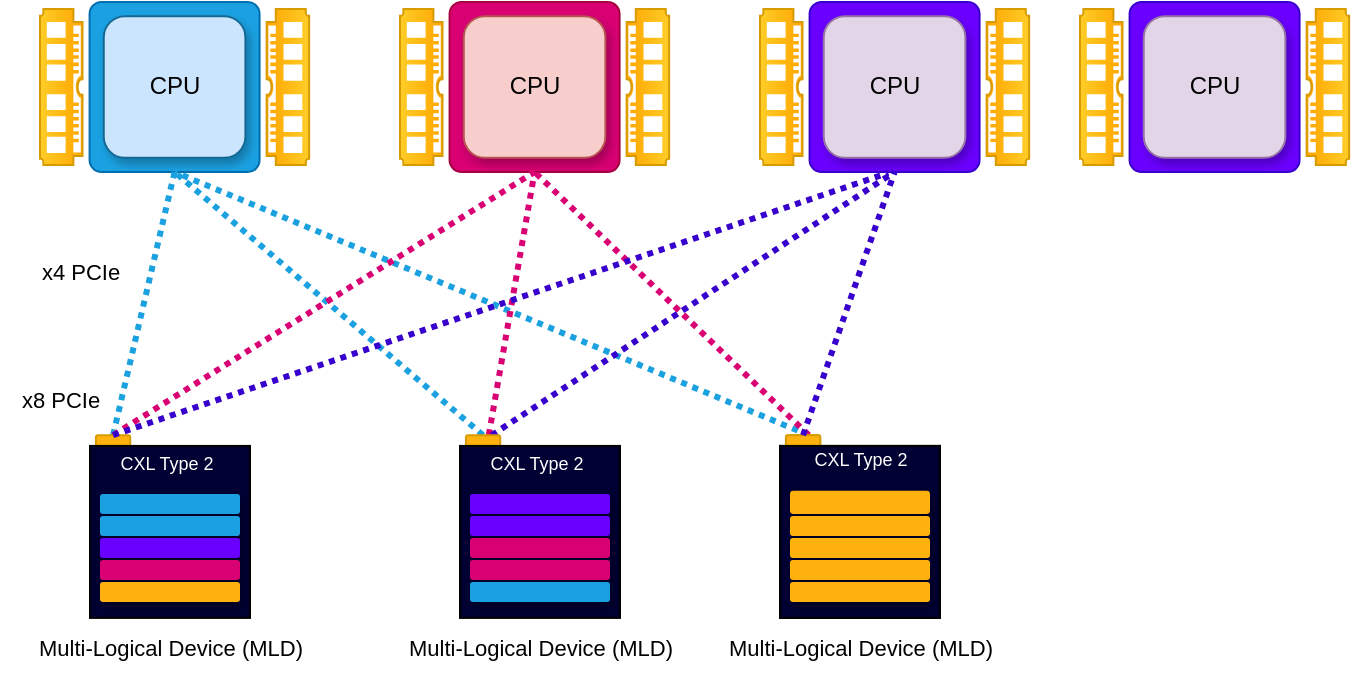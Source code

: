 <mxfile version="24.2.2" type="github">
  <diagram name="Page-1" id="A8W0ZlJkRZm1EOQpJBz_">
    <mxGraphModel dx="765" dy="502" grid="1" gridSize="10" guides="1" tooltips="1" connect="1" arrows="1" fold="1" page="1" pageScale="1" pageWidth="850" pageHeight="1100" math="0" shadow="0">
      <root>
        <mxCell id="0" />
        <mxCell id="1" parent="0" />
        <mxCell id="uq200lhuQBNym-ZLv9r4-198" value="x4 PCIe" style="text;html=1;align=center;verticalAlign=middle;resizable=0;points=[];autosize=1;strokeColor=none;fillColor=none;fontFamily=Helvetica;fontSize=11;fontColor=default;labelBackgroundColor=default;" parent="1" vertex="1">
          <mxGeometry x="190.0" y="220" width="60" height="30" as="geometry" />
        </mxCell>
        <mxCell id="siB9gwOaP5ev9PkQdLU9-102" value="" style="group" parent="1" vertex="1" connectable="0">
          <mxGeometry x="200" y="100" width="134.58" height="85" as="geometry" />
        </mxCell>
        <mxCell id="uq200lhuQBNym-ZLv9r4-11" value="" style="group;fillColor=default;gradientColor=none;strokeColor=none;" parent="siB9gwOaP5ev9PkQdLU9-102" connectable="0" vertex="1">
          <mxGeometry x="24.791" width="84.998" height="85" as="geometry" />
        </mxCell>
        <mxCell id="uq200lhuQBNym-ZLv9r4-2" value="" style="rounded=1;whiteSpace=wrap;html=1;arcSize=7;fillColor=#1ba1e2;strokeColor=#006EAF;fontColor=#ffffff;" parent="uq200lhuQBNym-ZLv9r4-11" vertex="1">
          <mxGeometry width="84.998" height="85" as="geometry" />
        </mxCell>
        <mxCell id="uq200lhuQBNym-ZLv9r4-3" value="CPU" style="rounded=1;whiteSpace=wrap;html=1;fillColor=#cce5ff;strokeColor=#146994;shadow=1;" parent="uq200lhuQBNym-ZLv9r4-11" vertex="1">
          <mxGeometry x="7.083" y="7.083" width="70.832" height="70.833" as="geometry" />
        </mxCell>
        <mxCell id="uq200lhuQBNym-ZLv9r4-13" value="" style="pointerEvents=1;shadow=0;dashed=0;html=1;strokeColor=#d79b00;fillColor=#ffcd28;labelPosition=center;verticalLabelPosition=bottom;verticalAlign=top;align=center;outlineConnect=0;shape=mxgraph.veeam.ram;fillStyle=auto;direction=north;gradientColor=#ffa500;" parent="siB9gwOaP5ev9PkQdLU9-102" vertex="1">
          <mxGeometry y="3.542" width="21.249" height="77.917" as="geometry" />
        </mxCell>
        <mxCell id="uq200lhuQBNym-ZLv9r4-48" value="" style="pointerEvents=1;shadow=0;dashed=0;html=1;strokeColor=#d79b00;fillColor=#ffcd28;labelPosition=center;verticalLabelPosition=bottom;verticalAlign=top;align=center;outlineConnect=0;shape=mxgraph.veeam.ram;fillStyle=auto;direction=south;gradientColor=#ffa500;flipV=1;" parent="siB9gwOaP5ev9PkQdLU9-102" vertex="1">
          <mxGeometry x="113.331" y="3.542" width="21.249" height="77.917" as="geometry" />
        </mxCell>
        <mxCell id="siB9gwOaP5ev9PkQdLU9-106" value="" style="group" parent="1" vertex="1" connectable="0">
          <mxGeometry x="380" y="100" width="134.58" height="85" as="geometry" />
        </mxCell>
        <mxCell id="siB9gwOaP5ev9PkQdLU9-107" value="" style="group;fillColor=default;gradientColor=none;strokeColor=none;" parent="siB9gwOaP5ev9PkQdLU9-106" connectable="0" vertex="1">
          <mxGeometry x="24.791" width="84.998" height="85" as="geometry" />
        </mxCell>
        <mxCell id="siB9gwOaP5ev9PkQdLU9-108" value="" style="rounded=1;whiteSpace=wrap;html=1;arcSize=7;fillColor=#d80073;strokeColor=#A50040;fontColor=#ffffff;" parent="siB9gwOaP5ev9PkQdLU9-107" vertex="1">
          <mxGeometry width="84.998" height="85" as="geometry" />
        </mxCell>
        <mxCell id="siB9gwOaP5ev9PkQdLU9-109" value="CPU" style="rounded=1;whiteSpace=wrap;html=1;fillColor=#f8cecc;strokeColor=#b85450;shadow=1;" parent="siB9gwOaP5ev9PkQdLU9-107" vertex="1">
          <mxGeometry x="7.083" y="7.083" width="70.832" height="70.833" as="geometry" />
        </mxCell>
        <mxCell id="siB9gwOaP5ev9PkQdLU9-110" value="" style="pointerEvents=1;shadow=0;dashed=0;html=1;strokeColor=#d79b00;fillColor=#ffcd28;labelPosition=center;verticalLabelPosition=bottom;verticalAlign=top;align=center;outlineConnect=0;shape=mxgraph.veeam.ram;fillStyle=auto;direction=north;gradientColor=#ffa500;" parent="siB9gwOaP5ev9PkQdLU9-106" vertex="1">
          <mxGeometry y="3.542" width="21.249" height="77.917" as="geometry" />
        </mxCell>
        <mxCell id="siB9gwOaP5ev9PkQdLU9-111" value="" style="pointerEvents=1;shadow=0;dashed=0;html=1;strokeColor=#d79b00;fillColor=#ffcd28;labelPosition=center;verticalLabelPosition=bottom;verticalAlign=top;align=center;outlineConnect=0;shape=mxgraph.veeam.ram;fillStyle=auto;direction=south;gradientColor=#ffa500;flipV=1;" parent="siB9gwOaP5ev9PkQdLU9-106" vertex="1">
          <mxGeometry x="113.331" y="3.542" width="21.249" height="77.917" as="geometry" />
        </mxCell>
        <mxCell id="_lKrGzHT6yuWIF_zMZOo-31" value="" style="endArrow=none;html=1;rounded=0;entryX=0.5;entryY=1;entryDx=0;entryDy=0;exitX=0.5;exitY=1;exitDx=0;exitDy=0;strokeWidth=3;dashed=1;dashPattern=1 1;strokeColor=#1ba0e0;" parent="1" source="siB9gwOaP5ev9PkQdLU9-88" target="uq200lhuQBNym-ZLv9r4-2" edge="1">
          <mxGeometry width="50" height="50" relative="1" as="geometry">
            <mxPoint x="360" y="330" as="sourcePoint" />
            <mxPoint x="310" y="190" as="targetPoint" />
          </mxGeometry>
        </mxCell>
        <mxCell id="_lKrGzHT6yuWIF_zMZOo-32" value="" style="endArrow=none;html=1;rounded=0;entryX=0.5;entryY=1;entryDx=0;entryDy=0;exitX=0.5;exitY=1;exitDx=0;exitDy=0;strokeWidth=3;dashed=1;dashPattern=1 1;strokeColor=#1ba0e0;" parent="1" target="uq200lhuQBNym-ZLv9r4-2" edge="1">
          <mxGeometry width="50" height="50" relative="1" as="geometry">
            <mxPoint x="421.54" y="316.59" as="sourcePoint" />
            <mxPoint x="352.61" y="182.84" as="targetPoint" />
          </mxGeometry>
        </mxCell>
        <mxCell id="_lKrGzHT6yuWIF_zMZOo-35" value="" style="endArrow=none;html=1;rounded=0;entryX=0.5;entryY=1;entryDx=0;entryDy=0;strokeWidth=3;dashed=1;dashPattern=1 1;exitX=0.5;exitY=1;exitDx=0;exitDy=0;strokeColor=#1ba0e0;" parent="1" target="uq200lhuQBNym-ZLv9r4-2" edge="1">
          <mxGeometry width="50" height="50" relative="1" as="geometry">
            <mxPoint x="584.39" y="316.59" as="sourcePoint" />
            <mxPoint x="317" y="195" as="targetPoint" />
          </mxGeometry>
        </mxCell>
        <mxCell id="_lKrGzHT6yuWIF_zMZOo-36" value="" style="endArrow=none;html=1;rounded=0;entryX=0.5;entryY=1;entryDx=0;entryDy=0;strokeWidth=3;dashed=1;dashPattern=1 1;strokeColor=#d80073;exitX=0.5;exitY=1;exitDx=0;exitDy=0;" parent="1" source="siB9gwOaP5ev9PkQdLU9-88" target="siB9gwOaP5ev9PkQdLU9-108" edge="1">
          <mxGeometry width="50" height="50" relative="1" as="geometry">
            <mxPoint x="310" y="300" as="sourcePoint" />
            <mxPoint x="532.61" y="200" as="targetPoint" />
          </mxGeometry>
        </mxCell>
        <mxCell id="_lKrGzHT6yuWIF_zMZOo-37" value="" style="endArrow=none;html=1;rounded=0;strokeWidth=3;dashed=1;dashPattern=1 1;strokeColor=#d80073;exitX=0.5;exitY=1;exitDx=0;exitDy=0;entryX=0.5;entryY=1;entryDx=0;entryDy=0;" parent="1" target="siB9gwOaP5ev9PkQdLU9-108" edge="1">
          <mxGeometry width="50" height="50" relative="1" as="geometry">
            <mxPoint x="424.39" y="316.59" as="sourcePoint" />
            <mxPoint x="554" y="210" as="targetPoint" />
          </mxGeometry>
        </mxCell>
        <mxCell id="_lKrGzHT6yuWIF_zMZOo-38" value="" style="endArrow=none;html=1;rounded=0;strokeWidth=3;dashed=1;dashPattern=1 1;strokeColor=#d80073;exitX=0.5;exitY=1;exitDx=0;exitDy=0;entryX=0.5;entryY=1;entryDx=0;entryDy=0;" parent="1" target="siB9gwOaP5ev9PkQdLU9-108" edge="1">
          <mxGeometry width="50" height="50" relative="1" as="geometry">
            <mxPoint x="584.39" y="316.59" as="sourcePoint" />
            <mxPoint x="540" y="190" as="targetPoint" />
          </mxGeometry>
        </mxCell>
        <mxCell id="_lKrGzHT6yuWIF_zMZOo-39" value="x8 PCIe" style="text;html=1;align=center;verticalAlign=middle;resizable=0;points=[];autosize=1;strokeColor=none;fillColor=none;fontFamily=Helvetica;fontSize=11;fontColor=default;labelBackgroundColor=default;" parent="1" vertex="1">
          <mxGeometry x="180.0" y="284.43" width="60" height="30" as="geometry" />
        </mxCell>
        <mxCell id="9nzjCH3Tve30hIbmqved-31" value="" style="group" vertex="1" connectable="0" parent="1">
          <mxGeometry x="185.0" y="314.429" width="160" height="123.531" as="geometry" />
        </mxCell>
        <mxCell id="siB9gwOaP5ev9PkQdLU9-84" value="Multi-Logical Device (MLD)" style="text;html=1;align=center;verticalAlign=middle;resizable=0;points=[];autosize=1;strokeColor=none;fillColor=none;fontFamily=Helvetica;fontSize=11;fontColor=default;labelBackgroundColor=default;" parent="9nzjCH3Tve30hIbmqved-31" vertex="1">
          <mxGeometry y="93.531" width="160" height="30" as="geometry" />
        </mxCell>
        <mxCell id="9nzjCH3Tve30hIbmqved-4" value="" style="group" vertex="1" connectable="0" parent="9nzjCH3Tve30hIbmqved-31">
          <mxGeometry x="40.0" width="85.0" height="93.531" as="geometry" />
        </mxCell>
        <mxCell id="siB9gwOaP5ev9PkQdLU9-88" value="" style="rounded=1;whiteSpace=wrap;html=1;direction=south;fillColor=#ffb20d;arcSize=7;strokeColor=#d79b00;rotation=90;" parent="9nzjCH3Tve30hIbmqved-4" vertex="1">
          <mxGeometry x="3.71" y="1.421" width="15.66" height="17.14" as="geometry" />
        </mxCell>
        <mxCell id="siB9gwOaP5ev9PkQdLU9-87" value="" style="group" parent="9nzjCH3Tve30hIbmqved-4" connectable="0" vertex="1">
          <mxGeometry width="85.0" height="93.531" as="geometry" />
        </mxCell>
        <mxCell id="siB9gwOaP5ev9PkQdLU9-89" value="&lt;div style=&quot;&quot;&gt;&lt;br&gt;&lt;/div&gt;" style="rounded=0;whiteSpace=wrap;html=1;strokeWidth=1;fontSize=10;rotation=90;fillColor=#000033;strokeColor=#000000;align=right;verticalAlign=middle;fontColor=#99FF99;horizontal=0;labelPosition=left;verticalLabelPosition=middle;" parent="siB9gwOaP5ev9PkQdLU9-87" vertex="1">
          <mxGeometry x="-3.0" y="10.531" width="86" height="80" as="geometry" />
        </mxCell>
        <mxCell id="siB9gwOaP5ev9PkQdLU9-95" value="" style="rounded=1;whiteSpace=wrap;html=1;fillColor=#1ba1e2;strokeColor=none;shadow=1;fontColor=#ffffff;" parent="siB9gwOaP5ev9PkQdLU9-87" vertex="1">
          <mxGeometry x="5" y="31.571" width="70" height="10" as="geometry" />
        </mxCell>
        <mxCell id="siB9gwOaP5ev9PkQdLU9-96" value="" style="rounded=1;whiteSpace=wrap;html=1;fillColor=#1ba1e2;strokeColor=none;shadow=1;fontColor=#ffffff;" parent="siB9gwOaP5ev9PkQdLU9-87" vertex="1">
          <mxGeometry x="5" y="42.571" width="70" height="10" as="geometry" />
        </mxCell>
        <mxCell id="siB9gwOaP5ev9PkQdLU9-97" value="" style="rounded=1;whiteSpace=wrap;html=1;fillColor=#6a00ff;strokeColor=none;shadow=1;fontColor=#ffffff;" parent="siB9gwOaP5ev9PkQdLU9-87" vertex="1">
          <mxGeometry x="5" y="53.571" width="70" height="10" as="geometry" />
        </mxCell>
        <mxCell id="siB9gwOaP5ev9PkQdLU9-98" value="" style="rounded=1;whiteSpace=wrap;html=1;fillColor=#d80073;strokeColor=none;shadow=1;" parent="siB9gwOaP5ev9PkQdLU9-87" vertex="1">
          <mxGeometry x="5" y="64.571" width="70" height="10" as="geometry" />
        </mxCell>
        <mxCell id="siB9gwOaP5ev9PkQdLU9-99" value="" style="rounded=1;whiteSpace=wrap;html=1;fillColor=#ffb20d;strokeColor=none;shadow=1;" parent="siB9gwOaP5ev9PkQdLU9-87" vertex="1">
          <mxGeometry x="5" y="75.57" width="70" height="10" as="geometry" />
        </mxCell>
        <mxCell id="9nzjCH3Tve30hIbmqved-3" value="&lt;font color=&quot;#ffffff&quot;&gt;CXL Type 2&lt;/font&gt;" style="text;html=1;align=center;verticalAlign=middle;resizable=0;points=[];autosize=1;strokeColor=none;fillColor=none;labelBackgroundColor=none;fontColor=#99FF99;fontSize=9;" vertex="1" parent="siB9gwOaP5ev9PkQdLU9-87">
          <mxGeometry x="3.0" y="7.001" width="70" height="20" as="geometry" />
        </mxCell>
        <mxCell id="9nzjCH3Tve30hIbmqved-44" value="Multi-Logical Device (MLD)" style="text;html=1;align=center;verticalAlign=middle;resizable=0;points=[];autosize=1;strokeColor=none;fillColor=none;fontFamily=Helvetica;fontSize=11;fontColor=default;labelBackgroundColor=default;" vertex="1" parent="1">
          <mxGeometry x="530" y="407.96" width="160" height="30" as="geometry" />
        </mxCell>
        <mxCell id="9nzjCH3Tve30hIbmqved-45" value="" style="group" vertex="1" connectable="0" parent="1">
          <mxGeometry x="570" y="314.429" width="120" height="123.531" as="geometry" />
        </mxCell>
        <mxCell id="9nzjCH3Tve30hIbmqved-46" value="" style="rounded=1;whiteSpace=wrap;html=1;direction=south;fillColor=#ffb20d;arcSize=7;strokeColor=#d79b00;rotation=90;" vertex="1" parent="9nzjCH3Tve30hIbmqved-45">
          <mxGeometry x="3.71" y="1.421" width="15.66" height="17.14" as="geometry" />
        </mxCell>
        <mxCell id="9nzjCH3Tve30hIbmqved-47" value="" style="group" connectable="0" vertex="1" parent="9nzjCH3Tve30hIbmqved-45">
          <mxGeometry width="120" height="123.531" as="geometry" />
        </mxCell>
        <mxCell id="9nzjCH3Tve30hIbmqved-48" value="&lt;div style=&quot;&quot;&gt;&lt;br&gt;&lt;/div&gt;" style="rounded=0;whiteSpace=wrap;html=1;strokeWidth=1;fontSize=10;rotation=90;fillColor=#000033;strokeColor=#000000;align=right;verticalAlign=middle;fontColor=#99FF99;horizontal=0;labelPosition=left;verticalLabelPosition=middle;" vertex="1" parent="9nzjCH3Tve30hIbmqved-47">
          <mxGeometry x="-3.0" y="10.531" width="86" height="80" as="geometry" />
        </mxCell>
        <mxCell id="9nzjCH3Tve30hIbmqved-49" value="" style="rounded=1;whiteSpace=wrap;html=1;fillColor=#ffb20d;strokeColor=none;shadow=1;" vertex="1" parent="9nzjCH3Tve30hIbmqved-47">
          <mxGeometry x="5" y="31.571" width="70" height="10" as="geometry" />
        </mxCell>
        <mxCell id="9nzjCH3Tve30hIbmqved-50" value="" style="rounded=1;whiteSpace=wrap;html=1;fillColor=#ffb20d;strokeColor=none;shadow=1;" vertex="1" parent="9nzjCH3Tve30hIbmqved-47">
          <mxGeometry x="5" y="42.571" width="70" height="10" as="geometry" />
        </mxCell>
        <mxCell id="9nzjCH3Tve30hIbmqved-51" value="" style="rounded=1;whiteSpace=wrap;html=1;fillColor=#ffb20d;strokeColor=none;shadow=1;" vertex="1" parent="9nzjCH3Tve30hIbmqved-47">
          <mxGeometry x="5" y="53.571" width="70" height="10" as="geometry" />
        </mxCell>
        <mxCell id="9nzjCH3Tve30hIbmqved-52" value="" style="rounded=1;whiteSpace=wrap;html=1;fillColor=#ffb20d;strokeColor=none;shadow=1;" vertex="1" parent="9nzjCH3Tve30hIbmqved-47">
          <mxGeometry x="5" y="64.571" width="70" height="10" as="geometry" />
        </mxCell>
        <mxCell id="9nzjCH3Tve30hIbmqved-53" value="" style="rounded=1;whiteSpace=wrap;html=1;fillColor=#ffb20d;strokeColor=none;shadow=1;" vertex="1" parent="9nzjCH3Tve30hIbmqved-47">
          <mxGeometry x="5" y="75.57" width="70" height="10" as="geometry" />
        </mxCell>
        <mxCell id="9nzjCH3Tve30hIbmqved-54" value="&lt;font color=&quot;#ffffff&quot;&gt;CXL Type 2&lt;/font&gt;" style="text;html=1;align=center;verticalAlign=middle;resizable=0;points=[];autosize=1;strokeColor=none;fillColor=none;labelBackgroundColor=none;fontColor=#99FF99;fontSize=9;" vertex="1" parent="9nzjCH3Tve30hIbmqved-47">
          <mxGeometry x="5.0" y="5.001" width="70" height="20" as="geometry" />
        </mxCell>
        <mxCell id="9nzjCH3Tve30hIbmqved-55" value="Multi-Logical Device (MLD)" style="text;html=1;align=center;verticalAlign=middle;resizable=0;points=[];autosize=1;strokeColor=none;fillColor=none;fontFamily=Helvetica;fontSize=11;fontColor=default;labelBackgroundColor=default;" vertex="1" parent="9nzjCH3Tve30hIbmqved-47">
          <mxGeometry x="-40" y="93.531" width="160" height="30" as="geometry" />
        </mxCell>
        <mxCell id="9nzjCH3Tve30hIbmqved-56" value="" style="group" vertex="1" connectable="0" parent="9nzjCH3Tve30hIbmqved-47">
          <mxGeometry width="85.0" height="93.531" as="geometry" />
        </mxCell>
        <mxCell id="9nzjCH3Tve30hIbmqved-57" value="" style="rounded=1;whiteSpace=wrap;html=1;direction=south;fillColor=#ffb20d;arcSize=7;strokeColor=#d79b00;rotation=90;" vertex="1" parent="9nzjCH3Tve30hIbmqved-56">
          <mxGeometry x="3.71" y="1.421" width="15.66" height="17.14" as="geometry" />
        </mxCell>
        <mxCell id="9nzjCH3Tve30hIbmqved-58" value="" style="group" connectable="0" vertex="1" parent="9nzjCH3Tve30hIbmqved-56">
          <mxGeometry width="85.0" height="93.531" as="geometry" />
        </mxCell>
        <mxCell id="9nzjCH3Tve30hIbmqved-59" value="&lt;div style=&quot;&quot;&gt;&lt;br&gt;&lt;/div&gt;" style="rounded=0;whiteSpace=wrap;html=1;strokeWidth=1;fontSize=10;rotation=90;fillColor=#000033;strokeColor=#000000;align=right;verticalAlign=middle;fontColor=#99FF99;horizontal=0;labelPosition=left;verticalLabelPosition=middle;" vertex="1" parent="9nzjCH3Tve30hIbmqved-58">
          <mxGeometry x="-3.0" y="10.531" width="86" height="80" as="geometry" />
        </mxCell>
        <mxCell id="9nzjCH3Tve30hIbmqved-60" value="" style="rounded=1;whiteSpace=wrap;html=1;fillColor=#ffb20d;strokeColor=none;shadow=1;" vertex="1" parent="9nzjCH3Tve30hIbmqved-58">
          <mxGeometry x="5" y="30" width="70" height="11.57" as="geometry" />
        </mxCell>
        <mxCell id="9nzjCH3Tve30hIbmqved-61" value="" style="rounded=1;whiteSpace=wrap;html=1;fillColor=#ffb20d;strokeColor=none;shadow=1;" vertex="1" parent="9nzjCH3Tve30hIbmqved-58">
          <mxGeometry x="5" y="42.571" width="70" height="10" as="geometry" />
        </mxCell>
        <mxCell id="9nzjCH3Tve30hIbmqved-62" value="" style="rounded=1;whiteSpace=wrap;html=1;fillColor=#ffb20d;strokeColor=none;shadow=1;" vertex="1" parent="9nzjCH3Tve30hIbmqved-58">
          <mxGeometry x="5" y="53.571" width="70" height="10" as="geometry" />
        </mxCell>
        <mxCell id="9nzjCH3Tve30hIbmqved-63" value="" style="rounded=1;whiteSpace=wrap;html=1;fillColor=#ffb20d;strokeColor=none;shadow=1;" vertex="1" parent="9nzjCH3Tve30hIbmqved-58">
          <mxGeometry x="5" y="64.571" width="70" height="10" as="geometry" />
        </mxCell>
        <mxCell id="9nzjCH3Tve30hIbmqved-64" value="" style="rounded=1;whiteSpace=wrap;html=1;fillColor=#ffb20d;strokeColor=none;shadow=1;" vertex="1" parent="9nzjCH3Tve30hIbmqved-58">
          <mxGeometry x="5" y="75.57" width="70" height="10" as="geometry" />
        </mxCell>
        <mxCell id="9nzjCH3Tve30hIbmqved-65" value="&lt;font color=&quot;#ffffff&quot;&gt;CXL Type 2&lt;/font&gt;" style="text;html=1;align=center;verticalAlign=middle;resizable=0;points=[];autosize=1;strokeColor=none;fillColor=none;labelBackgroundColor=none;fontColor=#99FF99;fontSize=9;" vertex="1" parent="9nzjCH3Tve30hIbmqved-58">
          <mxGeometry x="5.0" y="5.001" width="70" height="20" as="geometry" />
        </mxCell>
        <mxCell id="9nzjCH3Tve30hIbmqved-77" value="" style="group" vertex="1" connectable="0" parent="1">
          <mxGeometry x="560" y="100" width="134.58" height="85" as="geometry" />
        </mxCell>
        <mxCell id="9nzjCH3Tve30hIbmqved-78" value="" style="group;fillColor=default;gradientColor=none;strokeColor=none;" connectable="0" vertex="1" parent="9nzjCH3Tve30hIbmqved-77">
          <mxGeometry x="24.791" width="84.998" height="85" as="geometry" />
        </mxCell>
        <mxCell id="9nzjCH3Tve30hIbmqved-79" value="" style="rounded=1;whiteSpace=wrap;html=1;arcSize=7;fillColor=#6a00ff;strokeColor=#3700CC;fontColor=#ffffff;" vertex="1" parent="9nzjCH3Tve30hIbmqved-78">
          <mxGeometry width="84.998" height="85" as="geometry" />
        </mxCell>
        <mxCell id="9nzjCH3Tve30hIbmqved-80" value="CPU" style="rounded=1;whiteSpace=wrap;html=1;fillColor=#e1d5e7;strokeColor=#9673a6;shadow=1;" vertex="1" parent="9nzjCH3Tve30hIbmqved-78">
          <mxGeometry x="7.083" y="7.083" width="70.832" height="70.833" as="geometry" />
        </mxCell>
        <mxCell id="9nzjCH3Tve30hIbmqved-81" value="" style="pointerEvents=1;shadow=0;dashed=0;html=1;strokeColor=#d79b00;fillColor=#ffcd28;labelPosition=center;verticalLabelPosition=bottom;verticalAlign=top;align=center;outlineConnect=0;shape=mxgraph.veeam.ram;fillStyle=auto;direction=north;gradientColor=#ffa500;" vertex="1" parent="9nzjCH3Tve30hIbmqved-77">
          <mxGeometry y="3.542" width="21.249" height="77.917" as="geometry" />
        </mxCell>
        <mxCell id="9nzjCH3Tve30hIbmqved-82" value="" style="pointerEvents=1;shadow=0;dashed=0;html=1;strokeColor=#d79b00;fillColor=#ffcd28;labelPosition=center;verticalLabelPosition=bottom;verticalAlign=top;align=center;outlineConnect=0;shape=mxgraph.veeam.ram;fillStyle=auto;direction=south;gradientColor=#ffa500;flipV=1;" vertex="1" parent="9nzjCH3Tve30hIbmqved-77">
          <mxGeometry x="113.331" y="3.542" width="21.249" height="77.917" as="geometry" />
        </mxCell>
        <mxCell id="9nzjCH3Tve30hIbmqved-83" value="" style="endArrow=none;html=1;rounded=0;strokeWidth=3;dashed=1;dashPattern=1 1;strokeColor=#3700CC;exitX=0.5;exitY=1;exitDx=0;exitDy=0;entryX=0.5;entryY=1;entryDx=0;entryDy=0;fillColor=#6a00ff;" edge="1" parent="1" source="9nzjCH3Tve30hIbmqved-57" target="9nzjCH3Tve30hIbmqved-79">
          <mxGeometry width="50" height="50" relative="1" as="geometry">
            <mxPoint x="807.85" y="316.59" as="sourcePoint" />
            <mxPoint x="670.46" y="185" as="targetPoint" />
          </mxGeometry>
        </mxCell>
        <mxCell id="9nzjCH3Tve30hIbmqved-84" value="" style="endArrow=none;html=1;rounded=0;strokeWidth=3;dashed=1;dashPattern=1 1;strokeColor=#3700CC;exitX=0.25;exitY=1;exitDx=0;exitDy=0;entryX=0.5;entryY=1;entryDx=0;entryDy=0;fillColor=#6a00ff;" edge="1" parent="1" target="9nzjCH3Tve30hIbmqved-79">
          <mxGeometry width="50" height="50" relative="1" as="geometry">
            <mxPoint x="425.825" y="316.59" as="sourcePoint" />
            <mxPoint x="670.46" y="185" as="targetPoint" />
          </mxGeometry>
        </mxCell>
        <mxCell id="9nzjCH3Tve30hIbmqved-85" value="" style="endArrow=none;html=1;rounded=0;entryX=0.463;entryY=1.005;entryDx=0;entryDy=0;strokeWidth=3;dashed=1;dashPattern=1 1;strokeColor=#3700CC;exitX=0.5;exitY=1;exitDx=0;exitDy=0;fillColor=#6a00ff;entryPerimeter=0;" edge="1" parent="1" source="siB9gwOaP5ev9PkQdLU9-88" target="9nzjCH3Tve30hIbmqved-79">
          <mxGeometry width="50" height="50" relative="1" as="geometry">
            <mxPoint x="300" y="310" as="sourcePoint" />
            <mxPoint x="670.46" y="185" as="targetPoint" />
          </mxGeometry>
        </mxCell>
        <mxCell id="9nzjCH3Tve30hIbmqved-86" value="" style="group" vertex="1" connectable="0" parent="1">
          <mxGeometry x="370.0" y="314.429" width="160" height="123.531" as="geometry" />
        </mxCell>
        <mxCell id="9nzjCH3Tve30hIbmqved-87" value="Multi-Logical Device (MLD)" style="text;html=1;align=center;verticalAlign=middle;resizable=0;points=[];autosize=1;strokeColor=none;fillColor=none;fontFamily=Helvetica;fontSize=11;fontColor=default;labelBackgroundColor=default;" vertex="1" parent="9nzjCH3Tve30hIbmqved-86">
          <mxGeometry y="93.531" width="160" height="30" as="geometry" />
        </mxCell>
        <mxCell id="9nzjCH3Tve30hIbmqved-88" value="" style="group" vertex="1" connectable="0" parent="9nzjCH3Tve30hIbmqved-86">
          <mxGeometry x="40.0" width="85.0" height="93.531" as="geometry" />
        </mxCell>
        <mxCell id="9nzjCH3Tve30hIbmqved-89" value="" style="rounded=1;whiteSpace=wrap;html=1;direction=south;fillColor=#ffb20d;arcSize=7;strokeColor=#d79b00;rotation=90;" vertex="1" parent="9nzjCH3Tve30hIbmqved-88">
          <mxGeometry x="3.71" y="1.421" width="15.66" height="17.14" as="geometry" />
        </mxCell>
        <mxCell id="9nzjCH3Tve30hIbmqved-90" value="" style="group" connectable="0" vertex="1" parent="9nzjCH3Tve30hIbmqved-88">
          <mxGeometry width="85.0" height="93.531" as="geometry" />
        </mxCell>
        <mxCell id="9nzjCH3Tve30hIbmqved-91" value="&lt;div style=&quot;&quot;&gt;&lt;br&gt;&lt;/div&gt;" style="rounded=0;whiteSpace=wrap;html=1;strokeWidth=1;fontSize=10;rotation=90;fillColor=#000033;strokeColor=#000000;align=right;verticalAlign=middle;fontColor=#99FF99;horizontal=0;labelPosition=left;verticalLabelPosition=middle;" vertex="1" parent="9nzjCH3Tve30hIbmqved-90">
          <mxGeometry x="-3.0" y="10.531" width="86" height="80" as="geometry" />
        </mxCell>
        <mxCell id="9nzjCH3Tve30hIbmqved-92" value="" style="rounded=1;whiteSpace=wrap;html=1;fillColor=#6a00ff;strokeColor=none;shadow=1;fontColor=#ffffff;" vertex="1" parent="9nzjCH3Tve30hIbmqved-90">
          <mxGeometry x="5" y="31.571" width="70" height="10" as="geometry" />
        </mxCell>
        <mxCell id="9nzjCH3Tve30hIbmqved-93" value="" style="rounded=1;whiteSpace=wrap;html=1;fillColor=#6a00ff;strokeColor=none;shadow=1;fontColor=#ffffff;" vertex="1" parent="9nzjCH3Tve30hIbmqved-90">
          <mxGeometry x="5" y="42.571" width="70" height="10" as="geometry" />
        </mxCell>
        <mxCell id="9nzjCH3Tve30hIbmqved-94" value="" style="rounded=1;whiteSpace=wrap;html=1;fillColor=#d80073;strokeColor=none;shadow=1;fontColor=#ffffff;" vertex="1" parent="9nzjCH3Tve30hIbmqved-90">
          <mxGeometry x="5" y="53.571" width="70" height="10" as="geometry" />
        </mxCell>
        <mxCell id="9nzjCH3Tve30hIbmqved-95" value="" style="rounded=1;whiteSpace=wrap;html=1;fillColor=#d80073;strokeColor=none;shadow=1;fontColor=#ffffff;" vertex="1" parent="9nzjCH3Tve30hIbmqved-90">
          <mxGeometry x="5" y="64.571" width="70" height="10" as="geometry" />
        </mxCell>
        <mxCell id="9nzjCH3Tve30hIbmqved-96" value="" style="rounded=1;whiteSpace=wrap;html=1;fillColor=#1ba1e2;strokeColor=none;shadow=1;fontColor=#ffffff;" vertex="1" parent="9nzjCH3Tve30hIbmqved-90">
          <mxGeometry x="5" y="75.57" width="70" height="10" as="geometry" />
        </mxCell>
        <mxCell id="9nzjCH3Tve30hIbmqved-97" value="&lt;font color=&quot;#ffffff&quot;&gt;CXL Type 2&lt;/font&gt;" style="text;html=1;align=center;verticalAlign=middle;resizable=0;points=[];autosize=1;strokeColor=none;fillColor=none;labelBackgroundColor=none;fontColor=#99FF99;fontSize=9;" vertex="1" parent="9nzjCH3Tve30hIbmqved-90">
          <mxGeometry x="3.0" y="7.001" width="70" height="20" as="geometry" />
        </mxCell>
        <mxCell id="9nzjCH3Tve30hIbmqved-98" value="" style="group" vertex="1" connectable="0" parent="1">
          <mxGeometry x="720" y="100" width="134.58" height="85" as="geometry" />
        </mxCell>
        <mxCell id="9nzjCH3Tve30hIbmqved-99" value="" style="group;fillColor=default;gradientColor=none;strokeColor=none;" connectable="0" vertex="1" parent="9nzjCH3Tve30hIbmqved-98">
          <mxGeometry x="24.791" width="84.998" height="85" as="geometry" />
        </mxCell>
        <mxCell id="9nzjCH3Tve30hIbmqved-100" value="" style="rounded=1;whiteSpace=wrap;html=1;arcSize=7;fillColor=#6a00ff;strokeColor=#3700CC;fontColor=#ffffff;" vertex="1" parent="9nzjCH3Tve30hIbmqved-99">
          <mxGeometry width="84.998" height="85" as="geometry" />
        </mxCell>
        <mxCell id="9nzjCH3Tve30hIbmqved-101" value="CPU" style="rounded=1;whiteSpace=wrap;html=1;fillColor=#e1d5e7;strokeColor=#9673a6;shadow=1;" vertex="1" parent="9nzjCH3Tve30hIbmqved-99">
          <mxGeometry x="7.083" y="7.083" width="70.832" height="70.833" as="geometry" />
        </mxCell>
        <mxCell id="9nzjCH3Tve30hIbmqved-102" value="" style="pointerEvents=1;shadow=0;dashed=0;html=1;strokeColor=#d79b00;fillColor=#ffcd28;labelPosition=center;verticalLabelPosition=bottom;verticalAlign=top;align=center;outlineConnect=0;shape=mxgraph.veeam.ram;fillStyle=auto;direction=north;gradientColor=#ffa500;" vertex="1" parent="9nzjCH3Tve30hIbmqved-98">
          <mxGeometry y="3.542" width="21.249" height="77.917" as="geometry" />
        </mxCell>
        <mxCell id="9nzjCH3Tve30hIbmqved-103" value="" style="pointerEvents=1;shadow=0;dashed=0;html=1;strokeColor=#d79b00;fillColor=#ffcd28;labelPosition=center;verticalLabelPosition=bottom;verticalAlign=top;align=center;outlineConnect=0;shape=mxgraph.veeam.ram;fillStyle=auto;direction=south;gradientColor=#ffa500;flipV=1;" vertex="1" parent="9nzjCH3Tve30hIbmqved-98">
          <mxGeometry x="113.331" y="3.542" width="21.249" height="77.917" as="geometry" />
        </mxCell>
      </root>
    </mxGraphModel>
  </diagram>
</mxfile>
